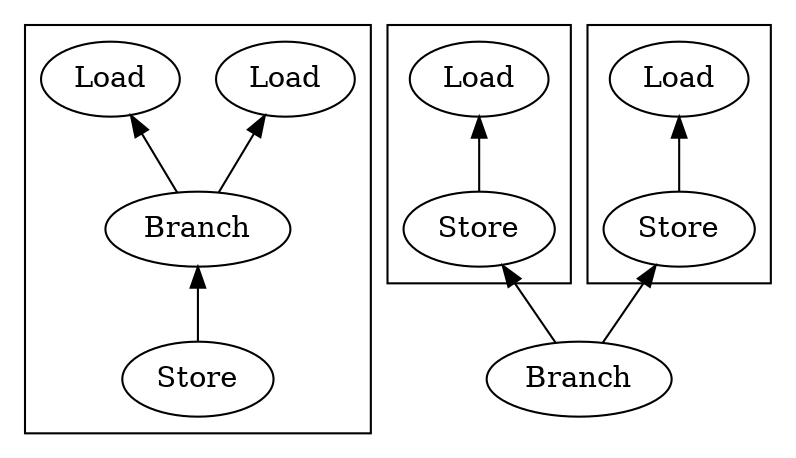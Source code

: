 strict digraph {
rankdir=BT

subgraph cluster_pre_split {
L1 [label="Load"]
L2 [label="Load"]
B [label="Branch"]
S [label="Store"]

S -> B
B -> L1
B -> L2
}

subgraph cluster_split_a {
L1a [label="Load"]
S1 [label="Store"]

S1 -> L1a
}

subgraph cluster_split_b {
L2b [label="Load"]
S2 [label="Store"]

S2 -> L2b
}

Bs [label="Branch"]
Bs -> S1
Bs -> S2

}
